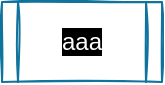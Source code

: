 <mxfile version="17.5.0" type="device"><diagram id="cz4ycjNpNY1GUXGBGJOQ" name="Page-1"><mxGraphModel dx="346" dy="174" grid="1" gridSize="10" guides="1" tooltips="1" connect="1" arrows="1" fold="1" page="1" pageScale="1" pageWidth="827" pageHeight="1169" math="0" shadow="0"><root><mxCell id="0"/><mxCell id="1" parent="0"/><mxCell id="u1EXe3Ys8v9XTewGmruI-1" value="&lt;font color=&quot;#ffffff&quot; style=&quot;background-color: rgb(0 , 0 , 0)&quot;&gt;aaa&lt;/font&gt;" style="shape=process;whiteSpace=wrap;html=1;backgroundOutline=1;shadow=0;sketch=1;glass=0;fillColor=default;strokeColor=#10739e;" vertex="1" parent="1"><mxGeometry x="320" y="120" width="80" height="40" as="geometry"/></mxCell></root></mxGraphModel></diagram></mxfile>